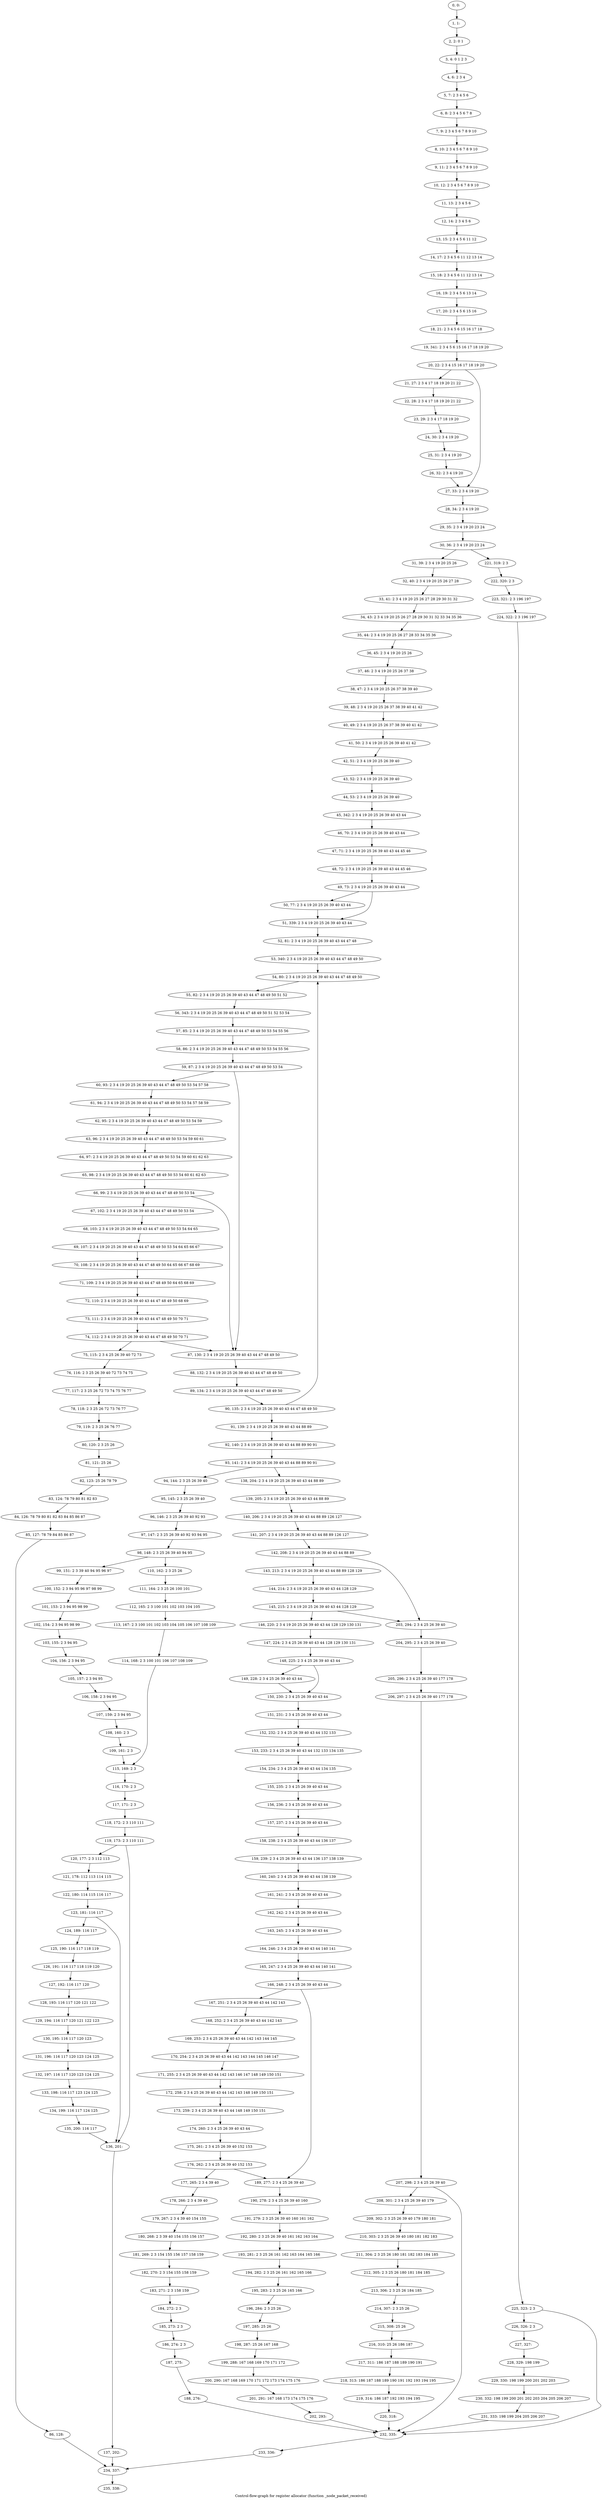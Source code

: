 digraph G {
graph [label="Control-flow-graph for register allocator (function _node_packet_received)"]
0[label="0, 0: "];
1[label="1, 1: "];
2[label="2, 2: 0 1 "];
3[label="3, 4: 0 1 2 3 "];
4[label="4, 6: 2 3 4 "];
5[label="5, 7: 2 3 4 5 6 "];
6[label="6, 8: 2 3 4 5 6 7 8 "];
7[label="7, 9: 2 3 4 5 6 7 8 9 10 "];
8[label="8, 10: 2 3 4 5 6 7 8 9 10 "];
9[label="9, 11: 2 3 4 5 6 7 8 9 10 "];
10[label="10, 12: 2 3 4 5 6 7 8 9 10 "];
11[label="11, 13: 2 3 4 5 6 "];
12[label="12, 14: 2 3 4 5 6 "];
13[label="13, 15: 2 3 4 5 6 11 12 "];
14[label="14, 17: 2 3 4 5 6 11 12 13 14 "];
15[label="15, 18: 2 3 4 5 6 11 12 13 14 "];
16[label="16, 19: 2 3 4 5 6 13 14 "];
17[label="17, 20: 2 3 4 5 6 15 16 "];
18[label="18, 21: 2 3 4 5 6 15 16 17 18 "];
19[label="19, 341: 2 3 4 5 6 15 16 17 18 19 20 "];
20[label="20, 22: 2 3 4 15 16 17 18 19 20 "];
21[label="21, 27: 2 3 4 17 18 19 20 21 22 "];
22[label="22, 28: 2 3 4 17 18 19 20 21 22 "];
23[label="23, 29: 2 3 4 17 18 19 20 "];
24[label="24, 30: 2 3 4 19 20 "];
25[label="25, 31: 2 3 4 19 20 "];
26[label="26, 32: 2 3 4 19 20 "];
27[label="27, 33: 2 3 4 19 20 "];
28[label="28, 34: 2 3 4 19 20 "];
29[label="29, 35: 2 3 4 19 20 23 24 "];
30[label="30, 36: 2 3 4 19 20 23 24 "];
31[label="31, 39: 2 3 4 19 20 25 26 "];
32[label="32, 40: 2 3 4 19 20 25 26 27 28 "];
33[label="33, 41: 2 3 4 19 20 25 26 27 28 29 30 31 32 "];
34[label="34, 43: 2 3 4 19 20 25 26 27 28 29 30 31 32 33 34 35 36 "];
35[label="35, 44: 2 3 4 19 20 25 26 27 28 33 34 35 36 "];
36[label="36, 45: 2 3 4 19 20 25 26 "];
37[label="37, 46: 2 3 4 19 20 25 26 37 38 "];
38[label="38, 47: 2 3 4 19 20 25 26 37 38 39 40 "];
39[label="39, 48: 2 3 4 19 20 25 26 37 38 39 40 41 42 "];
40[label="40, 49: 2 3 4 19 20 25 26 37 38 39 40 41 42 "];
41[label="41, 50: 2 3 4 19 20 25 26 39 40 41 42 "];
42[label="42, 51: 2 3 4 19 20 25 26 39 40 "];
43[label="43, 52: 2 3 4 19 20 25 26 39 40 "];
44[label="44, 53: 2 3 4 19 20 25 26 39 40 "];
45[label="45, 342: 2 3 4 19 20 25 26 39 40 43 44 "];
46[label="46, 70: 2 3 4 19 20 25 26 39 40 43 44 "];
47[label="47, 71: 2 3 4 19 20 25 26 39 40 43 44 45 46 "];
48[label="48, 72: 2 3 4 19 20 25 26 39 40 43 44 45 46 "];
49[label="49, 73: 2 3 4 19 20 25 26 39 40 43 44 "];
50[label="50, 77: 2 3 4 19 20 25 26 39 40 43 44 "];
51[label="51, 339: 2 3 4 19 20 25 26 39 40 43 44 "];
52[label="52, 81: 2 3 4 19 20 25 26 39 40 43 44 47 48 "];
53[label="53, 340: 2 3 4 19 20 25 26 39 40 43 44 47 48 49 50 "];
54[label="54, 80: 2 3 4 19 20 25 26 39 40 43 44 47 48 49 50 "];
55[label="55, 82: 2 3 4 19 20 25 26 39 40 43 44 47 48 49 50 51 52 "];
56[label="56, 343: 2 3 4 19 20 25 26 39 40 43 44 47 48 49 50 51 52 53 54 "];
57[label="57, 85: 2 3 4 19 20 25 26 39 40 43 44 47 48 49 50 53 54 55 56 "];
58[label="58, 86: 2 3 4 19 20 25 26 39 40 43 44 47 48 49 50 53 54 55 56 "];
59[label="59, 87: 2 3 4 19 20 25 26 39 40 43 44 47 48 49 50 53 54 "];
60[label="60, 93: 2 3 4 19 20 25 26 39 40 43 44 47 48 49 50 53 54 57 58 "];
61[label="61, 94: 2 3 4 19 20 25 26 39 40 43 44 47 48 49 50 53 54 57 58 59 "];
62[label="62, 95: 2 3 4 19 20 25 26 39 40 43 44 47 48 49 50 53 54 59 "];
63[label="63, 96: 2 3 4 19 20 25 26 39 40 43 44 47 48 49 50 53 54 59 60 61 "];
64[label="64, 97: 2 3 4 19 20 25 26 39 40 43 44 47 48 49 50 53 54 59 60 61 62 63 "];
65[label="65, 98: 2 3 4 19 20 25 26 39 40 43 44 47 48 49 50 53 54 60 61 62 63 "];
66[label="66, 99: 2 3 4 19 20 25 26 39 40 43 44 47 48 49 50 53 54 "];
67[label="67, 102: 2 3 4 19 20 25 26 39 40 43 44 47 48 49 50 53 54 "];
68[label="68, 103: 2 3 4 19 20 25 26 39 40 43 44 47 48 49 50 53 54 64 65 "];
69[label="69, 107: 2 3 4 19 20 25 26 39 40 43 44 47 48 49 50 53 54 64 65 66 67 "];
70[label="70, 108: 2 3 4 19 20 25 26 39 40 43 44 47 48 49 50 64 65 66 67 68 69 "];
71[label="71, 109: 2 3 4 19 20 25 26 39 40 43 44 47 48 49 50 64 65 68 69 "];
72[label="72, 110: 2 3 4 19 20 25 26 39 40 43 44 47 48 49 50 68 69 "];
73[label="73, 111: 2 3 4 19 20 25 26 39 40 43 44 47 48 49 50 70 71 "];
74[label="74, 112: 2 3 4 19 20 25 26 39 40 43 44 47 48 49 50 70 71 "];
75[label="75, 115: 2 3 4 25 26 39 40 72 73 "];
76[label="76, 116: 2 3 25 26 39 40 72 73 74 75 "];
77[label="77, 117: 2 3 25 26 72 73 74 75 76 77 "];
78[label="78, 118: 2 3 25 26 72 73 76 77 "];
79[label="79, 119: 2 3 25 26 76 77 "];
80[label="80, 120: 2 3 25 26 "];
81[label="81, 121: 25 26 "];
82[label="82, 123: 25 26 78 79 "];
83[label="83, 124: 78 79 80 81 82 83 "];
84[label="84, 126: 78 79 80 81 82 83 84 85 86 87 "];
85[label="85, 127: 78 79 84 85 86 87 "];
86[label="86, 128: "];
87[label="87, 130: 2 3 4 19 20 25 26 39 40 43 44 47 48 49 50 "];
88[label="88, 132: 2 3 4 19 20 25 26 39 40 43 44 47 48 49 50 "];
89[label="89, 134: 2 3 4 19 20 25 26 39 40 43 44 47 48 49 50 "];
90[label="90, 135: 2 3 4 19 20 25 26 39 40 43 44 47 48 49 50 "];
91[label="91, 139: 2 3 4 19 20 25 26 39 40 43 44 88 89 "];
92[label="92, 140: 2 3 4 19 20 25 26 39 40 43 44 88 89 90 91 "];
93[label="93, 141: 2 3 4 19 20 25 26 39 40 43 44 88 89 90 91 "];
94[label="94, 144: 2 3 25 26 39 40 "];
95[label="95, 145: 2 3 25 26 39 40 "];
96[label="96, 146: 2 3 25 26 39 40 92 93 "];
97[label="97, 147: 2 3 25 26 39 40 92 93 94 95 "];
98[label="98, 148: 2 3 25 26 39 40 94 95 "];
99[label="99, 151: 2 3 39 40 94 95 96 97 "];
100[label="100, 152: 2 3 94 95 96 97 98 99 "];
101[label="101, 153: 2 3 94 95 98 99 "];
102[label="102, 154: 2 3 94 95 98 99 "];
103[label="103, 155: 2 3 94 95 "];
104[label="104, 156: 2 3 94 95 "];
105[label="105, 157: 2 3 94 95 "];
106[label="106, 158: 2 3 94 95 "];
107[label="107, 159: 2 3 94 95 "];
108[label="108, 160: 2 3 "];
109[label="109, 161: 2 3 "];
110[label="110, 162: 2 3 25 26 "];
111[label="111, 164: 2 3 25 26 100 101 "];
112[label="112, 165: 2 3 100 101 102 103 104 105 "];
113[label="113, 167: 2 3 100 101 102 103 104 105 106 107 108 109 "];
114[label="114, 168: 2 3 100 101 106 107 108 109 "];
115[label="115, 169: 2 3 "];
116[label="116, 170: 2 3 "];
117[label="117, 171: 2 3 "];
118[label="118, 172: 2 3 110 111 "];
119[label="119, 173: 2 3 110 111 "];
120[label="120, 177: 2 3 112 113 "];
121[label="121, 178: 112 113 114 115 "];
122[label="122, 180: 114 115 116 117 "];
123[label="123, 181: 116 117 "];
124[label="124, 189: 116 117 "];
125[label="125, 190: 116 117 118 119 "];
126[label="126, 191: 116 117 118 119 120 "];
127[label="127, 192: 116 117 120 "];
128[label="128, 193: 116 117 120 121 122 "];
129[label="129, 194: 116 117 120 121 122 123 "];
130[label="130, 195: 116 117 120 123 "];
131[label="131, 196: 116 117 120 123 124 125 "];
132[label="132, 197: 116 117 120 123 124 125 "];
133[label="133, 198: 116 117 123 124 125 "];
134[label="134, 199: 116 117 124 125 "];
135[label="135, 200: 116 117 "];
136[label="136, 201: "];
137[label="137, 202: "];
138[label="138, 204: 2 3 4 19 20 25 26 39 40 43 44 88 89 "];
139[label="139, 205: 2 3 4 19 20 25 26 39 40 43 44 88 89 "];
140[label="140, 206: 2 3 4 19 20 25 26 39 40 43 44 88 89 126 127 "];
141[label="141, 207: 2 3 4 19 20 25 26 39 40 43 44 88 89 126 127 "];
142[label="142, 208: 2 3 4 19 20 25 26 39 40 43 44 88 89 "];
143[label="143, 213: 2 3 4 19 20 25 26 39 40 43 44 88 89 128 129 "];
144[label="144, 214: 2 3 4 19 20 25 26 39 40 43 44 128 129 "];
145[label="145, 215: 2 3 4 19 20 25 26 39 40 43 44 128 129 "];
146[label="146, 220: 2 3 4 19 20 25 26 39 40 43 44 128 129 130 131 "];
147[label="147, 224: 2 3 4 25 26 39 40 43 44 128 129 130 131 "];
148[label="148, 225: 2 3 4 25 26 39 40 43 44 "];
149[label="149, 228: 2 3 4 25 26 39 40 43 44 "];
150[label="150, 230: 2 3 4 25 26 39 40 43 44 "];
151[label="151, 231: 2 3 4 25 26 39 40 43 44 "];
152[label="152, 232: 2 3 4 25 26 39 40 43 44 132 133 "];
153[label="153, 233: 2 3 4 25 26 39 40 43 44 132 133 134 135 "];
154[label="154, 234: 2 3 4 25 26 39 40 43 44 134 135 "];
155[label="155, 235: 2 3 4 25 26 39 40 43 44 "];
156[label="156, 236: 2 3 4 25 26 39 40 43 44 "];
157[label="157, 237: 2 3 4 25 26 39 40 43 44 "];
158[label="158, 238: 2 3 4 25 26 39 40 43 44 136 137 "];
159[label="159, 239: 2 3 4 25 26 39 40 43 44 136 137 138 139 "];
160[label="160, 240: 2 3 4 25 26 39 40 43 44 138 139 "];
161[label="161, 241: 2 3 4 25 26 39 40 43 44 "];
162[label="162, 242: 2 3 4 25 26 39 40 43 44 "];
163[label="163, 245: 2 3 4 25 26 39 40 43 44 "];
164[label="164, 246: 2 3 4 25 26 39 40 43 44 140 141 "];
165[label="165, 247: 2 3 4 25 26 39 40 43 44 140 141 "];
166[label="166, 248: 2 3 4 25 26 39 40 43 44 "];
167[label="167, 251: 2 3 4 25 26 39 40 43 44 142 143 "];
168[label="168, 252: 2 3 4 25 26 39 40 43 44 142 143 "];
169[label="169, 253: 2 3 4 25 26 39 40 43 44 142 143 144 145 "];
170[label="170, 254: 2 3 4 25 26 39 40 43 44 142 143 144 145 146 147 "];
171[label="171, 255: 2 3 4 25 26 39 40 43 44 142 143 146 147 148 149 150 151 "];
172[label="172, 258: 2 3 4 25 26 39 40 43 44 142 143 148 149 150 151 "];
173[label="173, 259: 2 3 4 25 26 39 40 43 44 148 149 150 151 "];
174[label="174, 260: 2 3 4 25 26 39 40 43 44 "];
175[label="175, 261: 2 3 4 25 26 39 40 152 153 "];
176[label="176, 262: 2 3 4 25 26 39 40 152 153 "];
177[label="177, 265: 2 3 4 39 40 "];
178[label="178, 266: 2 3 4 39 40 "];
179[label="179, 267: 2 3 4 39 40 154 155 "];
180[label="180, 268: 2 3 39 40 154 155 156 157 "];
181[label="181, 269: 2 3 154 155 156 157 158 159 "];
182[label="182, 270: 2 3 154 155 158 159 "];
183[label="183, 271: 2 3 158 159 "];
184[label="184, 272: 2 3 "];
185[label="185, 273: 2 3 "];
186[label="186, 274: 2 3 "];
187[label="187, 275: "];
188[label="188, 276: "];
189[label="189, 277: 2 3 4 25 26 39 40 "];
190[label="190, 278: 2 3 4 25 26 39 40 160 "];
191[label="191, 279: 2 3 25 26 39 40 160 161 162 "];
192[label="192, 280: 2 3 25 26 39 40 161 162 163 164 "];
193[label="193, 281: 2 3 25 26 161 162 163 164 165 166 "];
194[label="194, 282: 2 3 25 26 161 162 165 166 "];
195[label="195, 283: 2 3 25 26 165 166 "];
196[label="196, 284: 2 3 25 26 "];
197[label="197, 285: 25 26 "];
198[label="198, 287: 25 26 167 168 "];
199[label="199, 288: 167 168 169 170 171 172 "];
200[label="200, 290: 167 168 169 170 171 172 173 174 175 176 "];
201[label="201, 291: 167 168 173 174 175 176 "];
202[label="202, 293: "];
203[label="203, 294: 2 3 4 25 26 39 40 "];
204[label="204, 295: 2 3 4 25 26 39 40 "];
205[label="205, 296: 2 3 4 25 26 39 40 177 178 "];
206[label="206, 297: 2 3 4 25 26 39 40 177 178 "];
207[label="207, 298: 2 3 4 25 26 39 40 "];
208[label="208, 301: 2 3 4 25 26 39 40 179 "];
209[label="209, 302: 2 3 25 26 39 40 179 180 181 "];
210[label="210, 303: 2 3 25 26 39 40 180 181 182 183 "];
211[label="211, 304: 2 3 25 26 180 181 182 183 184 185 "];
212[label="212, 305: 2 3 25 26 180 181 184 185 "];
213[label="213, 306: 2 3 25 26 184 185 "];
214[label="214, 307: 2 3 25 26 "];
215[label="215, 308: 25 26 "];
216[label="216, 310: 25 26 186 187 "];
217[label="217, 311: 186 187 188 189 190 191 "];
218[label="218, 313: 186 187 188 189 190 191 192 193 194 195 "];
219[label="219, 314: 186 187 192 193 194 195 "];
220[label="220, 318: "];
221[label="221, 319: 2 3 "];
222[label="222, 320: 2 3 "];
223[label="223, 321: 2 3 196 197 "];
224[label="224, 322: 2 3 196 197 "];
225[label="225, 323: 2 3 "];
226[label="226, 326: 2 3 "];
227[label="227, 327: "];
228[label="228, 329: 198 199 "];
229[label="229, 330: 198 199 200 201 202 203 "];
230[label="230, 332: 198 199 200 201 202 203 204 205 206 207 "];
231[label="231, 333: 198 199 204 205 206 207 "];
232[label="232, 335: "];
233[label="233, 336: "];
234[label="234, 337: "];
235[label="235, 338: "];
0->1 ;
1->2 ;
2->3 ;
3->4 ;
4->5 ;
5->6 ;
6->7 ;
7->8 ;
8->9 ;
9->10 ;
10->11 ;
11->12 ;
12->13 ;
13->14 ;
14->15 ;
15->16 ;
16->17 ;
17->18 ;
18->19 ;
19->20 ;
20->21 ;
20->27 ;
21->22 ;
22->23 ;
23->24 ;
24->25 ;
25->26 ;
26->27 ;
27->28 ;
28->29 ;
29->30 ;
30->31 ;
30->221 ;
31->32 ;
32->33 ;
33->34 ;
34->35 ;
35->36 ;
36->37 ;
37->38 ;
38->39 ;
39->40 ;
40->41 ;
41->42 ;
42->43 ;
43->44 ;
44->45 ;
45->46 ;
46->47 ;
47->48 ;
48->49 ;
49->50 ;
49->51 ;
50->51 ;
51->52 ;
52->53 ;
53->54 ;
54->55 ;
55->56 ;
56->57 ;
57->58 ;
58->59 ;
59->60 ;
59->87 ;
60->61 ;
61->62 ;
62->63 ;
63->64 ;
64->65 ;
65->66 ;
66->67 ;
66->87 ;
67->68 ;
68->69 ;
69->70 ;
70->71 ;
71->72 ;
72->73 ;
73->74 ;
74->75 ;
74->87 ;
75->76 ;
76->77 ;
77->78 ;
78->79 ;
79->80 ;
80->81 ;
81->82 ;
82->83 ;
83->84 ;
84->85 ;
85->86 ;
86->234 ;
87->88 ;
88->89 ;
89->90 ;
90->91 ;
90->54 ;
91->92 ;
92->93 ;
93->94 ;
93->138 ;
94->95 ;
95->96 ;
96->97 ;
97->98 ;
98->99 ;
98->110 ;
99->100 ;
100->101 ;
101->102 ;
102->103 ;
103->104 ;
104->105 ;
105->106 ;
106->107 ;
107->108 ;
108->109 ;
109->115 ;
110->111 ;
111->112 ;
112->113 ;
113->114 ;
114->115 ;
115->116 ;
116->117 ;
117->118 ;
118->119 ;
119->120 ;
119->136 ;
120->121 ;
121->122 ;
122->123 ;
123->124 ;
123->136 ;
124->125 ;
125->126 ;
126->127 ;
127->128 ;
128->129 ;
129->130 ;
130->131 ;
131->132 ;
132->133 ;
133->134 ;
134->135 ;
135->136 ;
136->137 ;
137->234 ;
138->139 ;
139->140 ;
140->141 ;
141->142 ;
142->143 ;
142->203 ;
143->144 ;
144->145 ;
145->146 ;
145->203 ;
146->147 ;
147->148 ;
148->149 ;
148->150 ;
149->150 ;
150->151 ;
151->152 ;
152->153 ;
153->154 ;
154->155 ;
155->156 ;
156->157 ;
157->158 ;
158->159 ;
159->160 ;
160->161 ;
161->162 ;
162->163 ;
163->164 ;
164->165 ;
165->166 ;
166->167 ;
166->189 ;
167->168 ;
168->169 ;
169->170 ;
170->171 ;
171->172 ;
172->173 ;
173->174 ;
174->175 ;
175->176 ;
176->177 ;
176->189 ;
177->178 ;
178->179 ;
179->180 ;
180->181 ;
181->182 ;
182->183 ;
183->184 ;
184->185 ;
185->186 ;
186->187 ;
187->188 ;
188->232 ;
189->190 ;
190->191 ;
191->192 ;
192->193 ;
193->194 ;
194->195 ;
195->196 ;
196->197 ;
197->198 ;
198->199 ;
199->200 ;
200->201 ;
201->202 ;
202->232 ;
203->204 ;
204->205 ;
205->206 ;
206->207 ;
207->208 ;
207->232 ;
208->209 ;
209->210 ;
210->211 ;
211->212 ;
212->213 ;
213->214 ;
214->215 ;
215->216 ;
216->217 ;
217->218 ;
218->219 ;
219->220 ;
220->232 ;
221->222 ;
222->223 ;
223->224 ;
224->225 ;
225->226 ;
225->232 ;
226->227 ;
227->228 ;
228->229 ;
229->230 ;
230->231 ;
231->232 ;
232->233 ;
233->234 ;
234->235 ;
}
